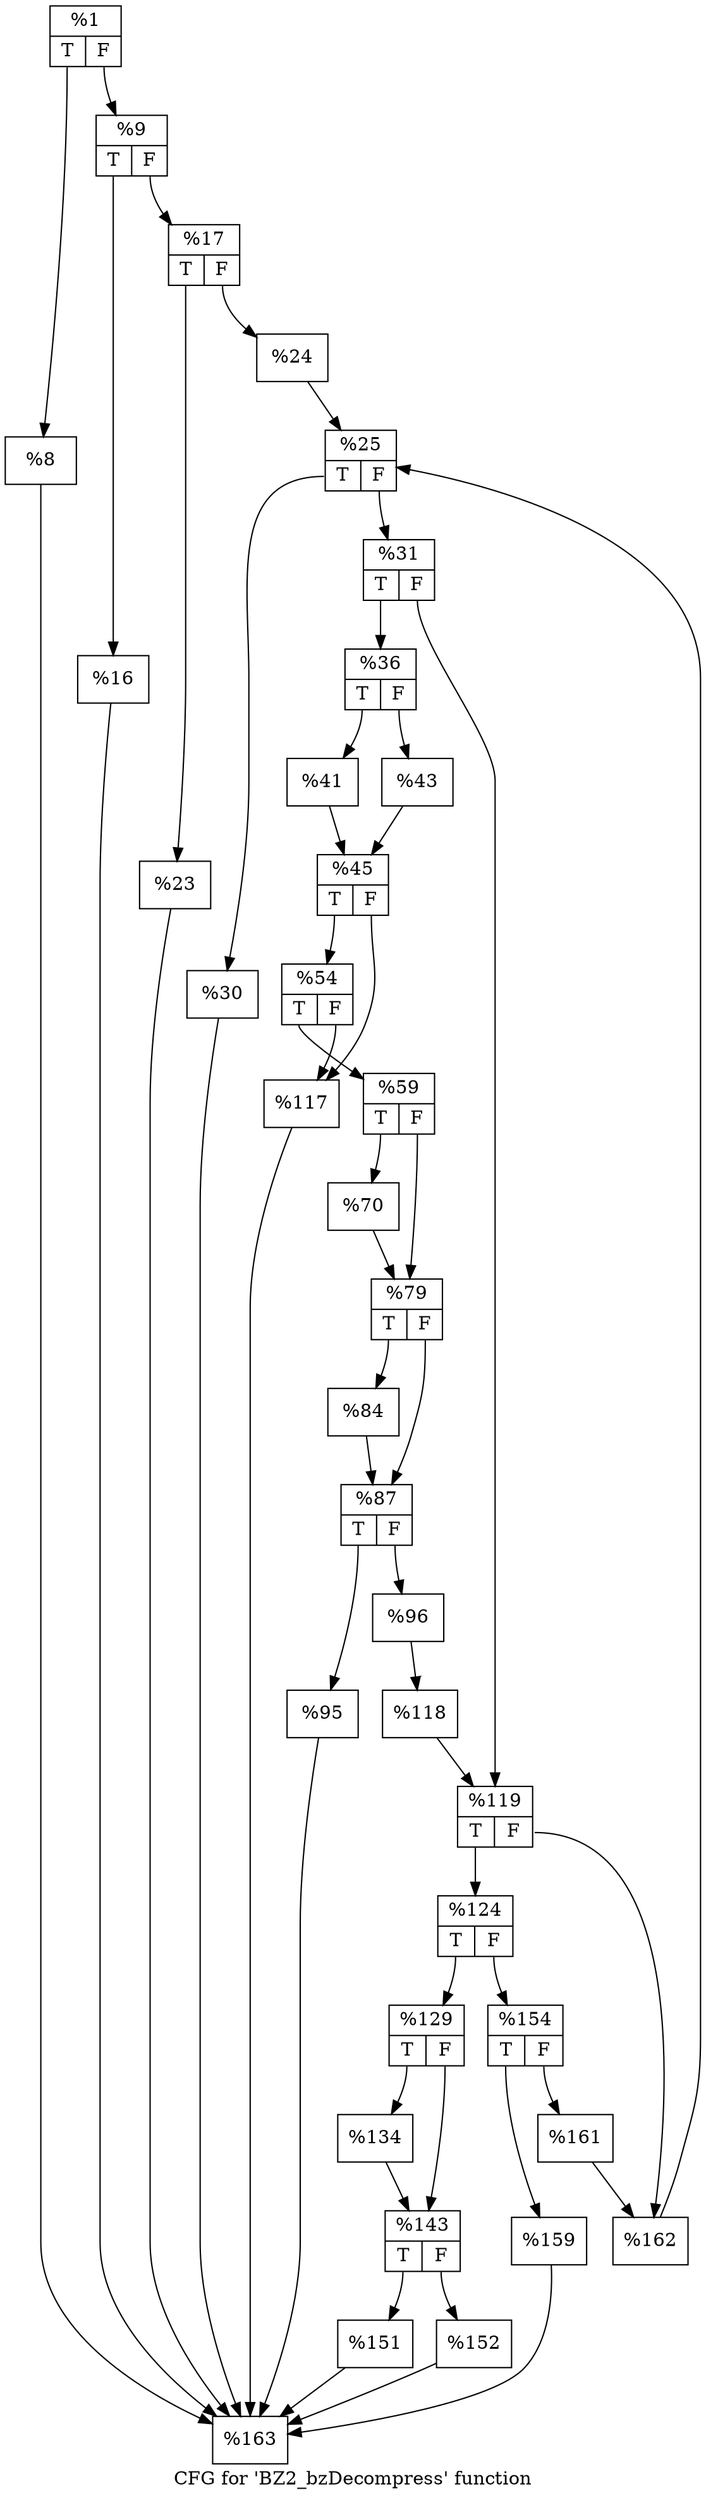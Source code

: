 digraph "CFG for 'BZ2_bzDecompress' function" {
	label="CFG for 'BZ2_bzDecompress' function";

	Node0x1926c60 [shape=record,label="{%1|{<s0>T|<s1>F}}"];
	Node0x1926c60:s0 -> Node0x1926fd0;
	Node0x1926c60:s1 -> Node0x1927020;
	Node0x1926fd0 [shape=record,label="{%8}"];
	Node0x1926fd0 -> Node0x1926dd0;
	Node0x1927020 [shape=record,label="{%9|{<s0>T|<s1>F}}"];
	Node0x1927020:s0 -> Node0x1927580;
	Node0x1927020:s1 -> Node0x19275d0;
	Node0x1927580 [shape=record,label="{%16}"];
	Node0x1927580 -> Node0x1926dd0;
	Node0x19275d0 [shape=record,label="{%17|{<s0>T|<s1>F}}"];
	Node0x19275d0:s0 -> Node0x19279c0;
	Node0x19275d0:s1 -> Node0x1927a10;
	Node0x19279c0 [shape=record,label="{%23}"];
	Node0x19279c0 -> Node0x1926dd0;
	Node0x1927a10 [shape=record,label="{%24}"];
	Node0x1927a10 -> Node0x1927b40;
	Node0x1927b40 [shape=record,label="{%25|{<s0>T|<s1>F}}"];
	Node0x1927b40:s0 -> Node0x1927dc0;
	Node0x1927b40:s1 -> Node0x1927e10;
	Node0x1927dc0 [shape=record,label="{%30}"];
	Node0x1927dc0 -> Node0x1926dd0;
	Node0x1927e10 [shape=record,label="{%31|{<s0>T|<s1>F}}"];
	Node0x1927e10:s0 -> Node0x19281a0;
	Node0x1927e10:s1 -> Node0x19281f0;
	Node0x19281a0 [shape=record,label="{%36|{<s0>T|<s1>F}}"];
	Node0x19281a0:s0 -> Node0x19284a0;
	Node0x19281a0:s1 -> Node0x19284f0;
	Node0x19284a0 [shape=record,label="{%41}"];
	Node0x19284a0 -> Node0x1928850;
	Node0x19284f0 [shape=record,label="{%43}"];
	Node0x19284f0 -> Node0x1928850;
	Node0x1928850 [shape=record,label="{%45|{<s0>T|<s1>F}}"];
	Node0x1928850:s0 -> Node0x1928f80;
	Node0x1928850:s1 -> Node0x1928fd0;
	Node0x1928f80 [shape=record,label="{%54|{<s0>T|<s1>F}}"];
	Node0x1928f80:s0 -> Node0x1929280;
	Node0x1928f80:s1 -> Node0x1928fd0;
	Node0x1929280 [shape=record,label="{%59|{<s0>T|<s1>F}}"];
	Node0x1929280:s0 -> Node0x1929880;
	Node0x1929280:s1 -> Node0x19298d0;
	Node0x1929880 [shape=record,label="{%70}"];
	Node0x1929880 -> Node0x19298d0;
	Node0x19298d0 [shape=record,label="{%79|{<s0>T|<s1>F}}"];
	Node0x19298d0:s0 -> Node0x192a0a0;
	Node0x19298d0:s1 -> Node0x192a0f0;
	Node0x192a0a0 [shape=record,label="{%84}"];
	Node0x192a0a0 -> Node0x192a0f0;
	Node0x192a0f0 [shape=record,label="{%87|{<s0>T|<s1>F}}"];
	Node0x192a0f0:s0 -> Node0x192a730;
	Node0x192a0f0:s1 -> Node0x192a780;
	Node0x192a730 [shape=record,label="{%95}"];
	Node0x192a730 -> Node0x1926dd0;
	Node0x192a780 [shape=record,label="{%96}"];
	Node0x192a780 -> Node0x192b400;
	Node0x1928fd0 [shape=record,label="{%117}"];
	Node0x1928fd0 -> Node0x1926dd0;
	Node0x192b400 [shape=record,label="{%118}"];
	Node0x192b400 -> Node0x19281f0;
	Node0x19281f0 [shape=record,label="{%119|{<s0>T|<s1>F}}"];
	Node0x19281f0:s0 -> Node0x192b7c0;
	Node0x19281f0:s1 -> Node0x192b810;
	Node0x192b7c0 [shape=record,label="{%124|{<s0>T|<s1>F}}"];
	Node0x192b7c0:s0 -> Node0x192c380;
	Node0x192b7c0:s1 -> Node0x192c3d0;
	Node0x192c380 [shape=record,label="{%129|{<s0>T|<s1>F}}"];
	Node0x192c380:s0 -> Node0x192c680;
	Node0x192c380:s1 -> Node0x192c6d0;
	Node0x192c680 [shape=record,label="{%134}"];
	Node0x192c680 -> Node0x192c6d0;
	Node0x192c6d0 [shape=record,label="{%143|{<s0>T|<s1>F}}"];
	Node0x192c6d0:s0 -> Node0x192d000;
	Node0x192c6d0:s1 -> Node0x192d050;
	Node0x192d000 [shape=record,label="{%151}"];
	Node0x192d000 -> Node0x1926dd0;
	Node0x192d050 [shape=record,label="{%152}"];
	Node0x192d050 -> Node0x1926dd0;
	Node0x192c3d0 [shape=record,label="{%154|{<s0>T|<s1>F}}"];
	Node0x192c3d0:s0 -> Node0x192d520;
	Node0x192c3d0:s1 -> Node0x192d570;
	Node0x192d520 [shape=record,label="{%159}"];
	Node0x192d520 -> Node0x1926dd0;
	Node0x192d570 [shape=record,label="{%161}"];
	Node0x192d570 -> Node0x192b810;
	Node0x192b810 [shape=record,label="{%162}"];
	Node0x192b810 -> Node0x1927b40;
	Node0x1926dd0 [shape=record,label="{%163}"];
}
